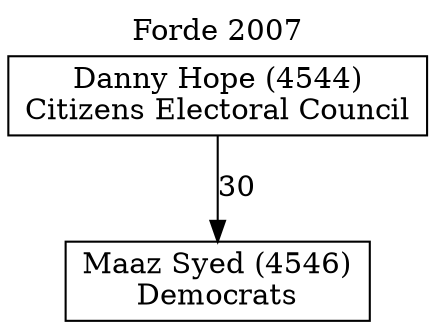 // House preference flow
digraph "Maaz Syed (4546)_Forde_2007" {
	graph [label="Forde 2007" labelloc=t mclimit=10]
	node [shape=box]
	"Maaz Syed (4546)" [label="Maaz Syed (4546)
Democrats"]
	"Danny Hope (4544)" [label="Danny Hope (4544)
Citizens Electoral Council"]
	"Danny Hope (4544)" -> "Maaz Syed (4546)" [label=30]
}
